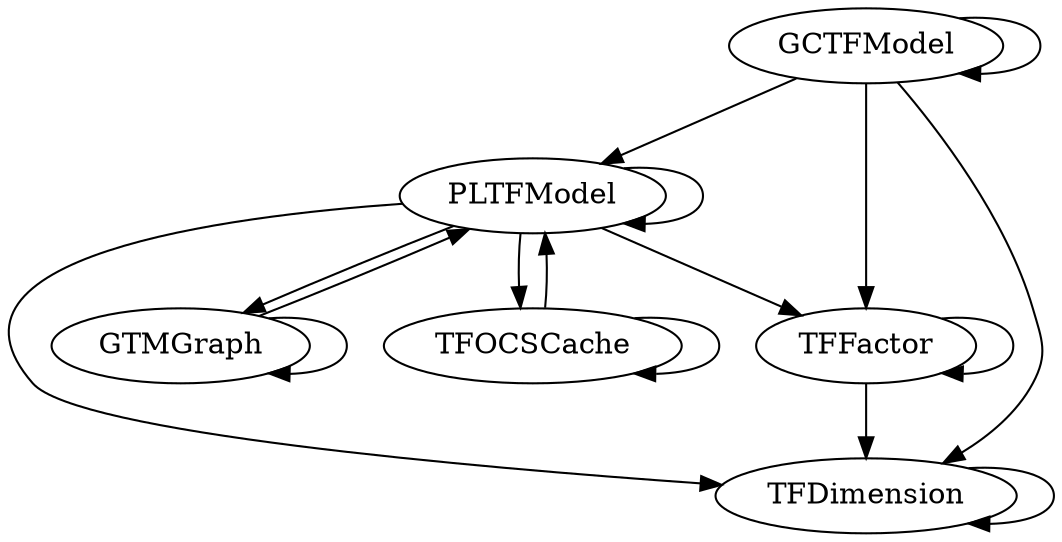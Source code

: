 /* Created by mdot for Matlab */
digraph m2html {
  GCTFModel -> GCTFModel;
  GCTFModel -> PLTFModel;
  GCTFModel -> TFDimension;
  GCTFModel -> TFFactor;
  GTMGraph -> GTMGraph;
  GTMGraph -> PLTFModel;
  PLTFModel -> GTMGraph;
  PLTFModel -> PLTFModel;
  PLTFModel -> TFDimension;
  PLTFModel -> TFFactor;
  PLTFModel -> TFOCSCache;
  TFDimension -> TFDimension;
  TFFactor -> TFDimension;
  TFFactor -> TFFactor;
  TFOCSCache -> PLTFModel;
  TFOCSCache -> TFOCSCache;

  GCTFModel [URL="GCTFModel.html"];
  GTMGraph [URL="GTMGraph.html"];
  PLTFModel [URL="PLTFModel.html"];
  TFDimension [URL="TFDimension.html"];
  TFFactor [URL="TFFactor.html"];
  TFOCSCache [URL="TFOCSCache.html"];
}